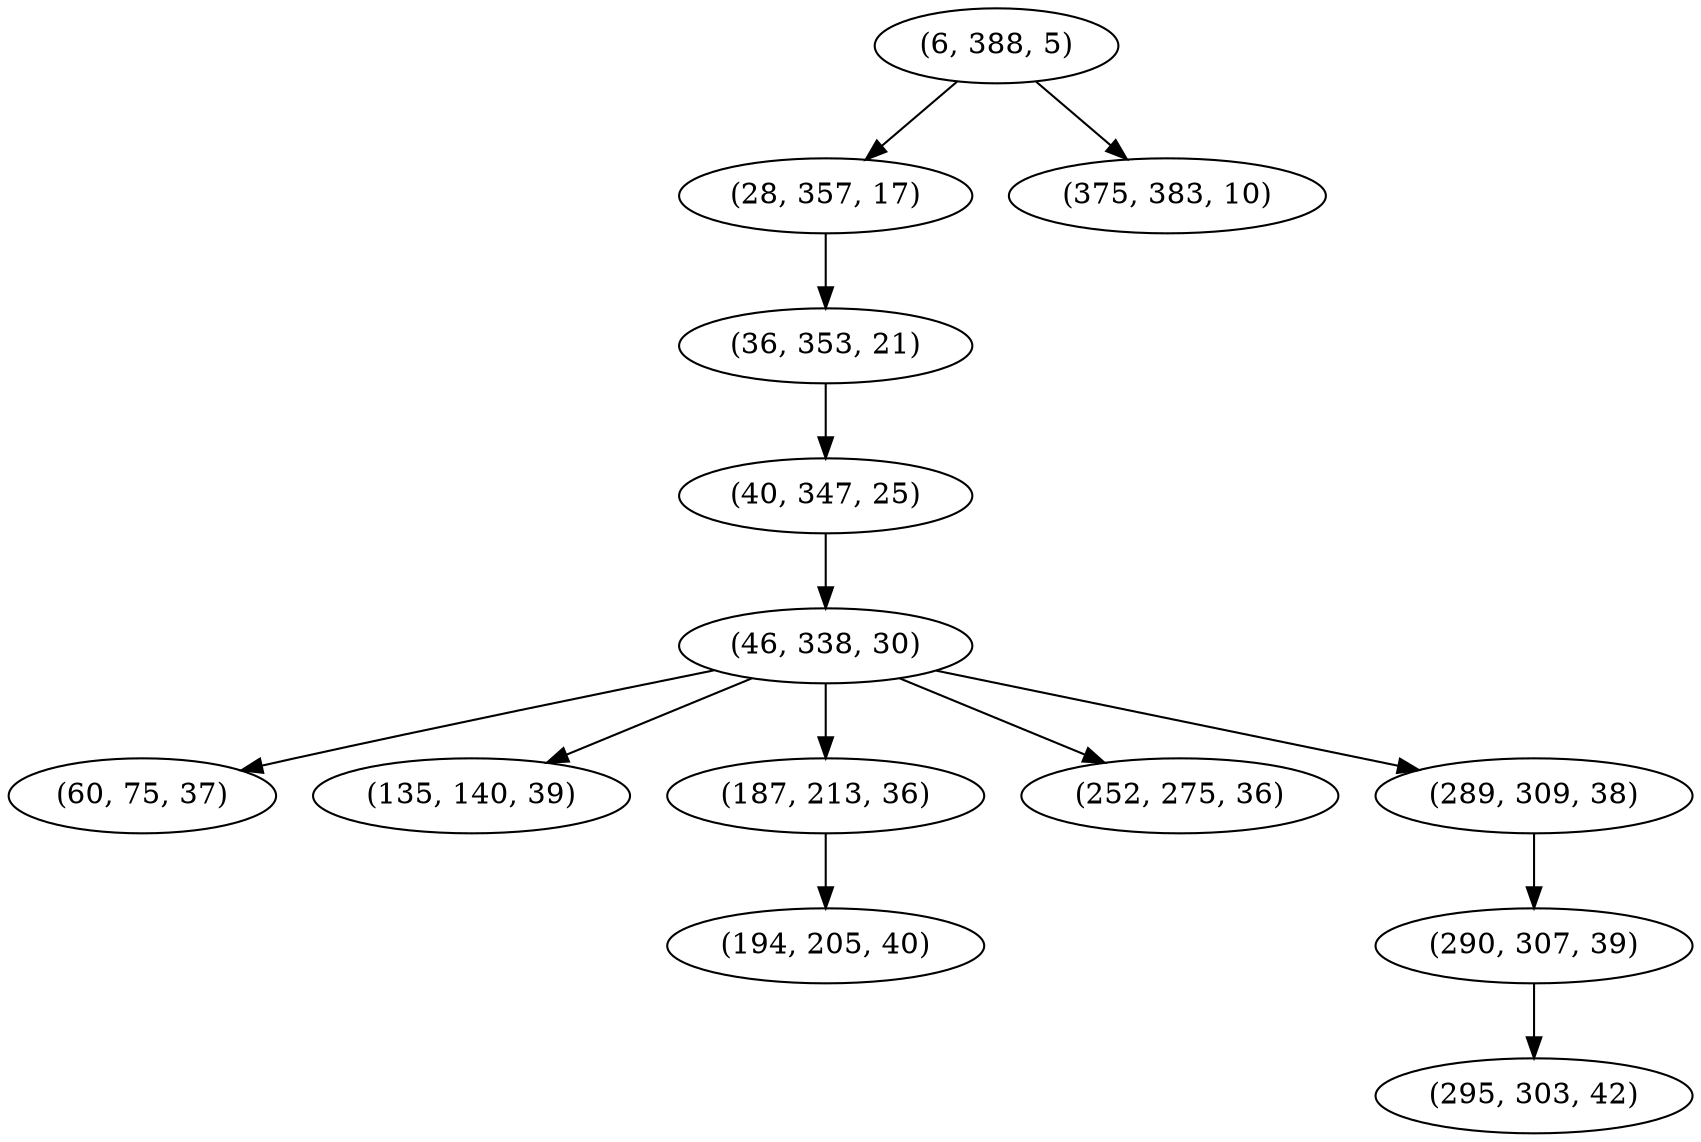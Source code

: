 digraph tree {
    "(6, 388, 5)";
    "(28, 357, 17)";
    "(36, 353, 21)";
    "(40, 347, 25)";
    "(46, 338, 30)";
    "(60, 75, 37)";
    "(135, 140, 39)";
    "(187, 213, 36)";
    "(194, 205, 40)";
    "(252, 275, 36)";
    "(289, 309, 38)";
    "(290, 307, 39)";
    "(295, 303, 42)";
    "(375, 383, 10)";
    "(6, 388, 5)" -> "(28, 357, 17)";
    "(6, 388, 5)" -> "(375, 383, 10)";
    "(28, 357, 17)" -> "(36, 353, 21)";
    "(36, 353, 21)" -> "(40, 347, 25)";
    "(40, 347, 25)" -> "(46, 338, 30)";
    "(46, 338, 30)" -> "(60, 75, 37)";
    "(46, 338, 30)" -> "(135, 140, 39)";
    "(46, 338, 30)" -> "(187, 213, 36)";
    "(46, 338, 30)" -> "(252, 275, 36)";
    "(46, 338, 30)" -> "(289, 309, 38)";
    "(187, 213, 36)" -> "(194, 205, 40)";
    "(289, 309, 38)" -> "(290, 307, 39)";
    "(290, 307, 39)" -> "(295, 303, 42)";
}
